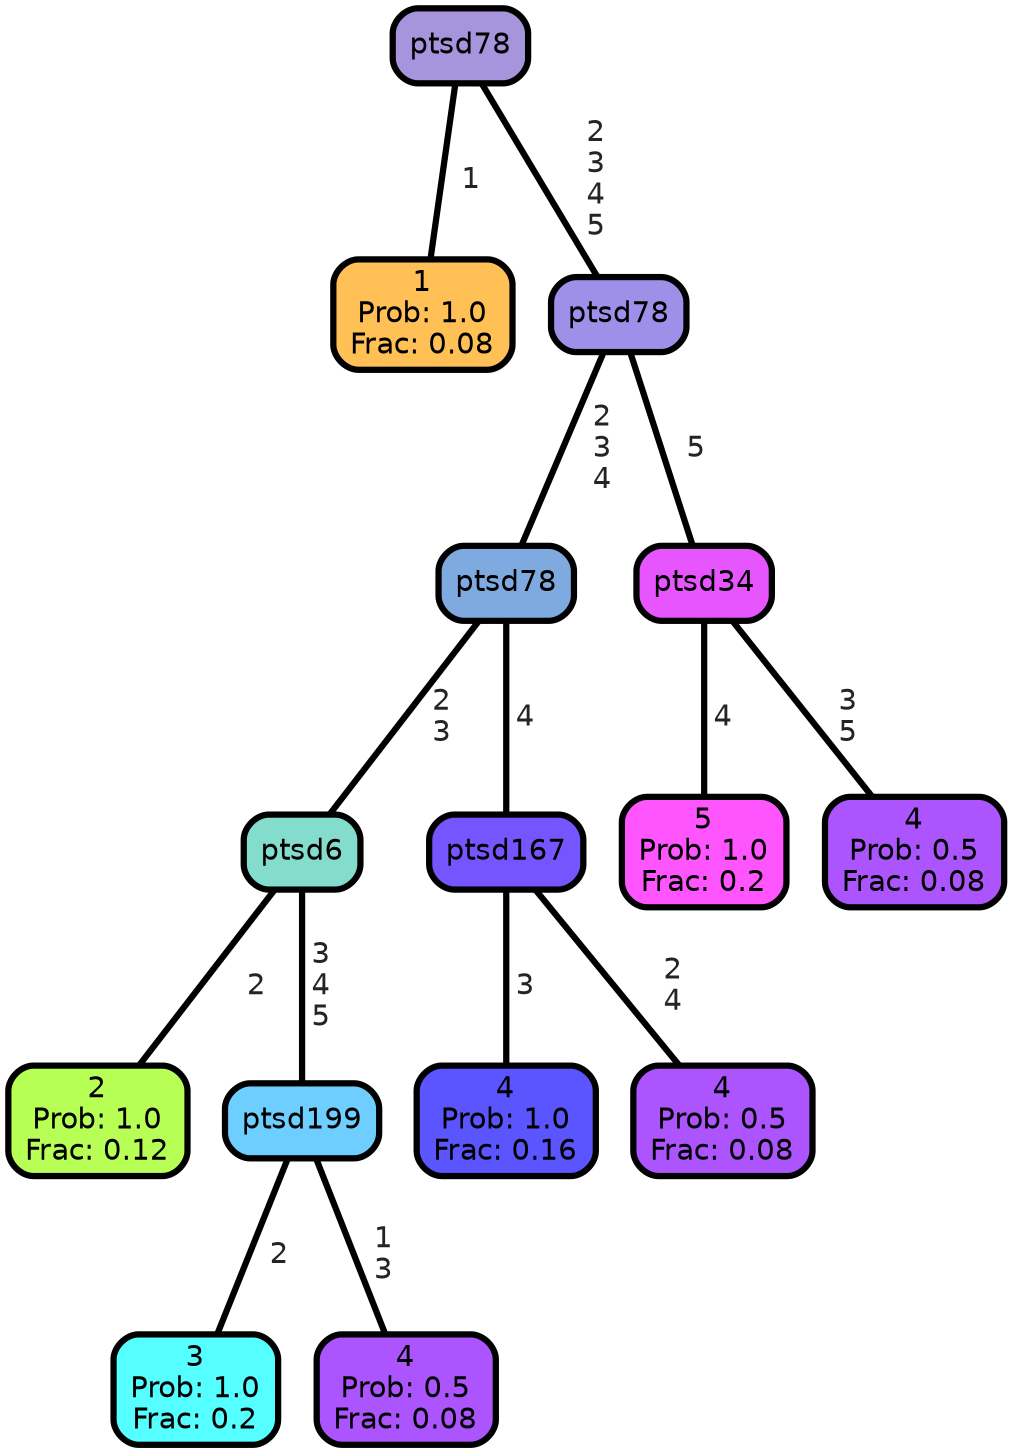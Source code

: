 graph Tree {
node [shape=box, style="filled, rounded",color="black",penwidth="3",fontcolor="black",                 fontname=helvetica] ;
graph [ranksep="0 equally", splines=straight,                 bgcolor=transparent, dpi=200] ;
edge [fontname=helvetica, fontweight=bold,fontcolor=grey14,color=black] ;
0 [label="1
Prob: 1.0
Frac: 0.08", fillcolor="#ffc155"] ;
1 [label="ptsd78", fillcolor="#a694dd"] ;
2 [label="2
Prob: 1.0
Frac: 0.12", fillcolor="#b8ff55"] ;
3 [label="ptsd6", fillcolor="#84ddcc"] ;
4 [label="3
Prob: 1.0
Frac: 0.2", fillcolor="#55ffff"] ;
5 [label="ptsd199", fillcolor="#6eceff"] ;
6 [label="4
Prob: 0.5
Frac: 0.08", fillcolor="#ac55ff"] ;
7 [label="ptsd78", fillcolor="#7eaadf"] ;
8 [label="4
Prob: 1.0
Frac: 0.16", fillcolor="#5a55ff"] ;
9 [label="ptsd167", fillcolor="#7555ff"] ;
10 [label="4
Prob: 0.5
Frac: 0.08", fillcolor="#ac55ff"] ;
11 [label="ptsd78", fillcolor="#9e90e8"] ;
12 [label="5
Prob: 1.0
Frac: 0.2", fillcolor="#ff55ff"] ;
13 [label="ptsd34", fillcolor="#e755ff"] ;
14 [label="4
Prob: 0.5
Frac: 0.08", fillcolor="#ac55ff"] ;
1 -- 0 [label=" 1",penwidth=3] ;
1 -- 11 [label=" 2\n 3\n 4\n 5",penwidth=3] ;
3 -- 2 [label=" 2",penwidth=3] ;
3 -- 5 [label=" 3\n 4\n 5",penwidth=3] ;
5 -- 4 [label=" 2",penwidth=3] ;
5 -- 6 [label=" 1\n 3",penwidth=3] ;
7 -- 3 [label=" 2\n 3",penwidth=3] ;
7 -- 9 [label=" 4",penwidth=3] ;
9 -- 8 [label=" 3",penwidth=3] ;
9 -- 10 [label=" 2\n 4",penwidth=3] ;
11 -- 7 [label=" 2\n 3\n 4",penwidth=3] ;
11 -- 13 [label=" 5",penwidth=3] ;
13 -- 12 [label=" 4",penwidth=3] ;
13 -- 14 [label=" 3\n 5",penwidth=3] ;
{rank = same;}}